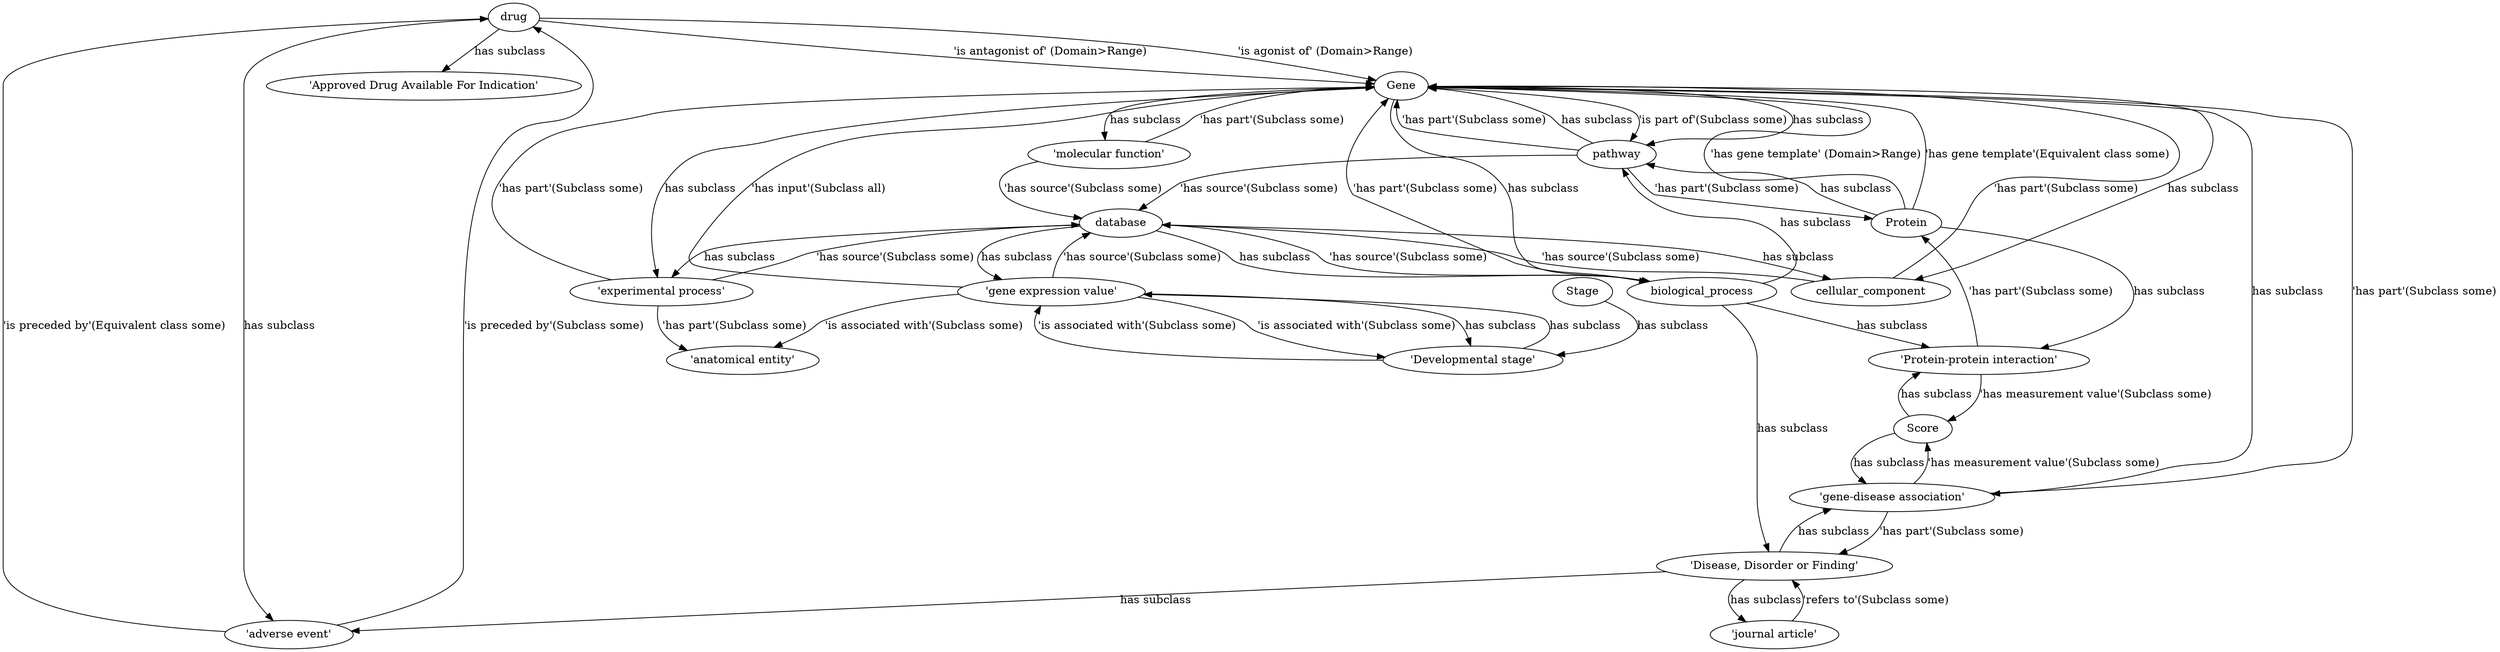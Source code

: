 digraph g {
	"drug" -> "'adverse event'" [label="has subclass"]
	"drug" -> "Gene" [label="'is antagonist of' (Domain>Range)"]
	"Stage" -> "'Developmental stage'" [label="has subclass"]
	"Gene" -> "pathway" [label="'is part of'(Subclass some)"]
	"'gene-disease association'" -> "Gene" [label="'has part'(Subclass some)"]
	"database" -> "biological_process" [label="has subclass"]
	"Gene" -> "cellular_component" [label="has subclass"]
	"'Developmental stage'" -> "'gene expression value'" [label="has subclass"]
	"Gene" -> "'molecular function'" [label="has subclass"]
	"Protein" -> "pathway" [label="has subclass"]
	"'Disease, Disorder or Finding'" -> "'adverse event'" [label="has subclass"]
	"'Protein-protein interaction'" -> "Score" [label="'has measurement value'(Subclass some)"]
	"Gene" -> "'gene-disease association'" [label="has subclass"]
	"database" -> "cellular_component" [label="has subclass"]
	"'gene expression value'" -> "database" [label="'has source'(Subclass some)"]
	"'molecular function'" -> "database" [label="'has source'(Subclass some)"]
	"Protein" -> "Gene" [label="'has gene template'(Equivalent class some)"]
	"'Disease, Disorder or Finding'" -> "'gene-disease association'" [label="has subclass"]
	"pathway" -> "Protein" [label="'has part'(Subclass some)"]
	"'adverse event'" -> "drug" [label="'is preceded by'(Subclass some)"]
	"'experimental process'" -> "Gene" [label="'has part'(Subclass some)"]
	"Score" -> "'gene-disease association'" [label="has subclass"]
	"pathway" -> "Gene" [label="'has part'(Subclass some)"]
	"Protein" -> "'Protein-protein interaction'" [label="has subclass"]
	"pathway" -> "Gene" [label="has subclass"]
	"'Protein-protein interaction'" -> "Protein" [label="'has part'(Subclass some)"]
	"biological_process" -> "database" [label="'has source'(Subclass some)"]
	"drug" -> "'Approved Drug Available For Indication'" [label="has subclass"]
	"'Disease, Disorder or Finding'" -> "'journal article'" [label="has subclass"]
	"database" -> "'gene expression value'" [label="has subclass"]
	"'gene expression value'" -> "'Developmental stage'" [label="'is associated with'(Subclass some)"]
	"'adverse event'" -> "drug" [label="'is preceded by'(Equivalent class some)"]
	"pathway" -> "database" [label="'has source'(Subclass some)"]
	"Gene" -> "biological_process" [label="has subclass"]
	"biological_process" -> "'Protein-protein interaction'" [label="has subclass"]
	"Gene" -> "'experimental process'" [label="has subclass"]
	"'experimental process'" -> "'anatomical entity'" [label="'has part'(Subclass some)"]
	"'gene expression value'" -> "'anatomical entity'" [label="'is associated with'(Subclass some)"]
	"'experimental process'" -> "database" [label="'has source'(Subclass some)"]
	"'gene expression value'" -> "'Developmental stage'" [label="has subclass"]
	"Protein" -> "Gene" [label="'has gene template' (Domain>Range)"]
	"cellular_component" -> "Gene" [label="'has part'(Subclass some)"]
	"biological_process" -> "Gene" [label="'has part'(Subclass some)"]
	"'gene expression value'" -> "Gene" [label="'has input'(Subclass all)"]
	"biological_process" -> "'Disease, Disorder or Finding'" [label="has subclass"]
	"database" -> "'experimental process'" [label="has subclass"]
	"'journal article'" -> "'Disease, Disorder or Finding'" [label="'refers to'(Subclass some)"]
	"Gene" -> "pathway" [label="has subclass"]
	"'gene-disease association'" -> "'Disease, Disorder or Finding'" [label="'has part'(Subclass some)"]
	"'Developmental stage'" -> "'gene expression value'" [label="'is associated with'(Subclass some)"]
	"biological_process" -> "pathway" [label="has subclass"]
	"cellular_component" -> "database" [label="'has source'(Subclass some)"]
	"Score" -> "'Protein-protein interaction'" [label="has subclass"]
	"'gene-disease association'" -> "Score" [label="'has measurement value'(Subclass some)"]
	"drug" -> "Gene" [label="'is agonist of' (Domain>Range)"]
	"'molecular function'" -> "Gene" [label="'has part'(Subclass some)"]
}
